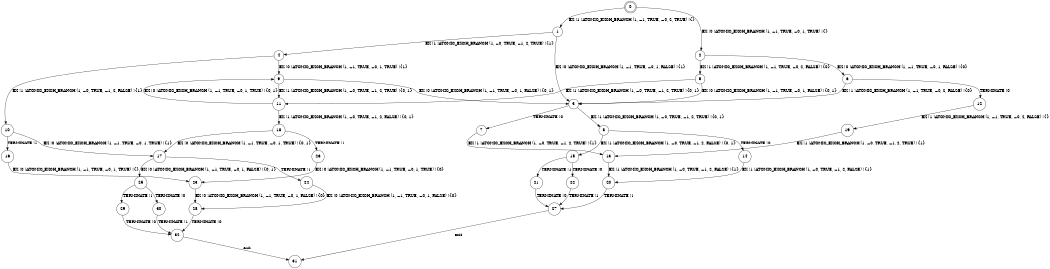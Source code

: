digraph BCG {
size = "7, 10.5";
center = TRUE;
node [shape = circle];
0 [peripheries = 2];
0 -> 1 [label = "EX !1 !ATOMIC_EXCH_BRANCH (1, +1, TRUE, +0, 2, TRUE) !{}"];
0 -> 2 [label = "EX !0 !ATOMIC_EXCH_BRANCH (1, +1, TRUE, +0, 1, TRUE) !{}"];
1 -> 3 [label = "EX !0 !ATOMIC_EXCH_BRANCH (1, +1, TRUE, +0, 1, FALSE) !{1}"];
1 -> 4 [label = "EX !1 !ATOMIC_EXCH_BRANCH (1, +0, TRUE, +1, 2, TRUE) !{1}"];
2 -> 5 [label = "EX !1 !ATOMIC_EXCH_BRANCH (1, +1, TRUE, +0, 2, FALSE) !{0}"];
2 -> 6 [label = "EX !0 !ATOMIC_EXCH_BRANCH (1, +1, TRUE, +0, 1, FALSE) !{0}"];
3 -> 7 [label = "TERMINATE !0"];
3 -> 8 [label = "EX !1 !ATOMIC_EXCH_BRANCH (1, +0, TRUE, +1, 2, TRUE) !{0, 1}"];
4 -> 9 [label = "EX !0 !ATOMIC_EXCH_BRANCH (1, +1, TRUE, +0, 1, TRUE) !{1}"];
4 -> 10 [label = "EX !1 !ATOMIC_EXCH_BRANCH (1, +0, TRUE, +1, 2, FALSE) !{1}"];
5 -> 11 [label = "EX !1 !ATOMIC_EXCH_BRANCH (1, +0, TRUE, +1, 2, TRUE) !{0, 1}"];
5 -> 3 [label = "EX !0 !ATOMIC_EXCH_BRANCH (1, +1, TRUE, +0, 1, FALSE) !{0, 1}"];
6 -> 12 [label = "TERMINATE !0"];
6 -> 3 [label = "EX !1 !ATOMIC_EXCH_BRANCH (1, +1, TRUE, +0, 2, FALSE) !{0}"];
7 -> 13 [label = "EX !1 !ATOMIC_EXCH_BRANCH (1, +0, TRUE, +1, 2, TRUE) !{1}"];
8 -> 14 [label = "TERMINATE !0"];
8 -> 15 [label = "EX !1 !ATOMIC_EXCH_BRANCH (1, +0, TRUE, +1, 2, FALSE) !{0, 1}"];
9 -> 11 [label = "EX !1 !ATOMIC_EXCH_BRANCH (1, +0, TRUE, +1, 2, TRUE) !{0, 1}"];
9 -> 3 [label = "EX !0 !ATOMIC_EXCH_BRANCH (1, +1, TRUE, +0, 1, FALSE) !{0, 1}"];
10 -> 16 [label = "TERMINATE !1"];
10 -> 17 [label = "EX !0 !ATOMIC_EXCH_BRANCH (1, +1, TRUE, +0, 1, TRUE) !{1}"];
11 -> 18 [label = "EX !1 !ATOMIC_EXCH_BRANCH (1, +0, TRUE, +1, 2, FALSE) !{0, 1}"];
11 -> 9 [label = "EX !0 !ATOMIC_EXCH_BRANCH (1, +1, TRUE, +0, 1, TRUE) !{0, 1}"];
12 -> 19 [label = "EX !1 !ATOMIC_EXCH_BRANCH (1, +1, TRUE, +0, 2, FALSE) !{}"];
13 -> 20 [label = "EX !1 !ATOMIC_EXCH_BRANCH (1, +0, TRUE, +1, 2, FALSE) !{1}"];
14 -> 20 [label = "EX !1 !ATOMIC_EXCH_BRANCH (1, +0, TRUE, +1, 2, FALSE) !{1}"];
15 -> 21 [label = "TERMINATE !1"];
15 -> 22 [label = "TERMINATE !0"];
16 -> 23 [label = "EX !0 !ATOMIC_EXCH_BRANCH (1, +1, TRUE, +0, 1, TRUE) !{}"];
17 -> 24 [label = "TERMINATE !1"];
17 -> 25 [label = "EX !0 !ATOMIC_EXCH_BRANCH (1, +1, TRUE, +0, 1, FALSE) !{0, 1}"];
18 -> 26 [label = "TERMINATE !1"];
18 -> 17 [label = "EX !0 !ATOMIC_EXCH_BRANCH (1, +1, TRUE, +0, 1, TRUE) !{0, 1}"];
19 -> 13 [label = "EX !1 !ATOMIC_EXCH_BRANCH (1, +0, TRUE, +1, 2, TRUE) !{1}"];
20 -> 27 [label = "TERMINATE !1"];
21 -> 27 [label = "TERMINATE !0"];
22 -> 27 [label = "TERMINATE !1"];
23 -> 28 [label = "EX !0 !ATOMIC_EXCH_BRANCH (1, +1, TRUE, +0, 1, FALSE) !{0}"];
24 -> 28 [label = "EX !0 !ATOMIC_EXCH_BRANCH (1, +1, TRUE, +0, 1, FALSE) !{0}"];
25 -> 29 [label = "TERMINATE !1"];
25 -> 30 [label = "TERMINATE !0"];
26 -> 23 [label = "EX !0 !ATOMIC_EXCH_BRANCH (1, +1, TRUE, +0, 1, TRUE) !{0}"];
27 -> 31 [label = "exit"];
28 -> 32 [label = "TERMINATE !0"];
29 -> 32 [label = "TERMINATE !0"];
30 -> 32 [label = "TERMINATE !1"];
32 -> 31 [label = "exit"];
}
